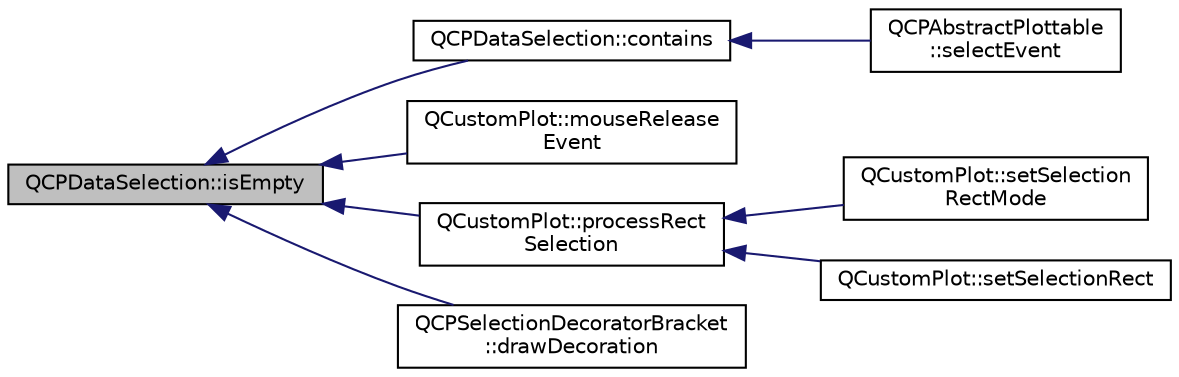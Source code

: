 digraph "QCPDataSelection::isEmpty"
{
  edge [fontname="Helvetica",fontsize="10",labelfontname="Helvetica",labelfontsize="10"];
  node [fontname="Helvetica",fontsize="10",shape=record];
  rankdir="LR";
  Node88 [label="QCPDataSelection::isEmpty",height=0.2,width=0.4,color="black", fillcolor="grey75", style="filled", fontcolor="black"];
  Node88 -> Node89 [dir="back",color="midnightblue",fontsize="10",style="solid",fontname="Helvetica"];
  Node89 [label="QCPDataSelection::contains",height=0.2,width=0.4,color="black", fillcolor="white", style="filled",URL="$class_q_c_p_data_selection.html#ab1ad3d5bbb55749c3f7ab1e45429c932"];
  Node89 -> Node90 [dir="back",color="midnightblue",fontsize="10",style="solid",fontname="Helvetica"];
  Node90 [label="QCPAbstractPlottable\l::selectEvent",height=0.2,width=0.4,color="black", fillcolor="white", style="filled",URL="$class_q_c_p_abstract_plottable.html#a2d488568cf16600dd81fa23d7d439829"];
  Node88 -> Node91 [dir="back",color="midnightblue",fontsize="10",style="solid",fontname="Helvetica"];
  Node91 [label="QCustomPlot::mouseRelease\lEvent",height=0.2,width=0.4,color="black", fillcolor="white", style="filled",URL="$class_q_custom_plot.html#adc24846f52199e5a9bc35c387a6ce68d"];
  Node88 -> Node92 [dir="back",color="midnightblue",fontsize="10",style="solid",fontname="Helvetica"];
  Node92 [label="QCustomPlot::processRect\lSelection",height=0.2,width=0.4,color="black", fillcolor="white", style="filled",URL="$class_q_custom_plot.html#ac10849411e1d0e858ea7f29c8ade364c"];
  Node92 -> Node93 [dir="back",color="midnightblue",fontsize="10",style="solid",fontname="Helvetica"];
  Node93 [label="QCustomPlot::setSelection\lRectMode",height=0.2,width=0.4,color="black", fillcolor="white", style="filled",URL="$class_q_custom_plot.html#a810ef958ebe84db661c7288b526c0deb"];
  Node92 -> Node94 [dir="back",color="midnightblue",fontsize="10",style="solid",fontname="Helvetica"];
  Node94 [label="QCustomPlot::setSelectionRect",height=0.2,width=0.4,color="black", fillcolor="white", style="filled",URL="$class_q_custom_plot.html#a0c09f96df15faa4799ad7051bb16cf33"];
  Node88 -> Node95 [dir="back",color="midnightblue",fontsize="10",style="solid",fontname="Helvetica"];
  Node95 [label="QCPSelectionDecoratorBracket\l::drawDecoration",height=0.2,width=0.4,color="black", fillcolor="white", style="filled",URL="$class_q_c_p_selection_decorator_bracket.html#a9ebe2e729b5012c0a995d788f87fac22"];
}
